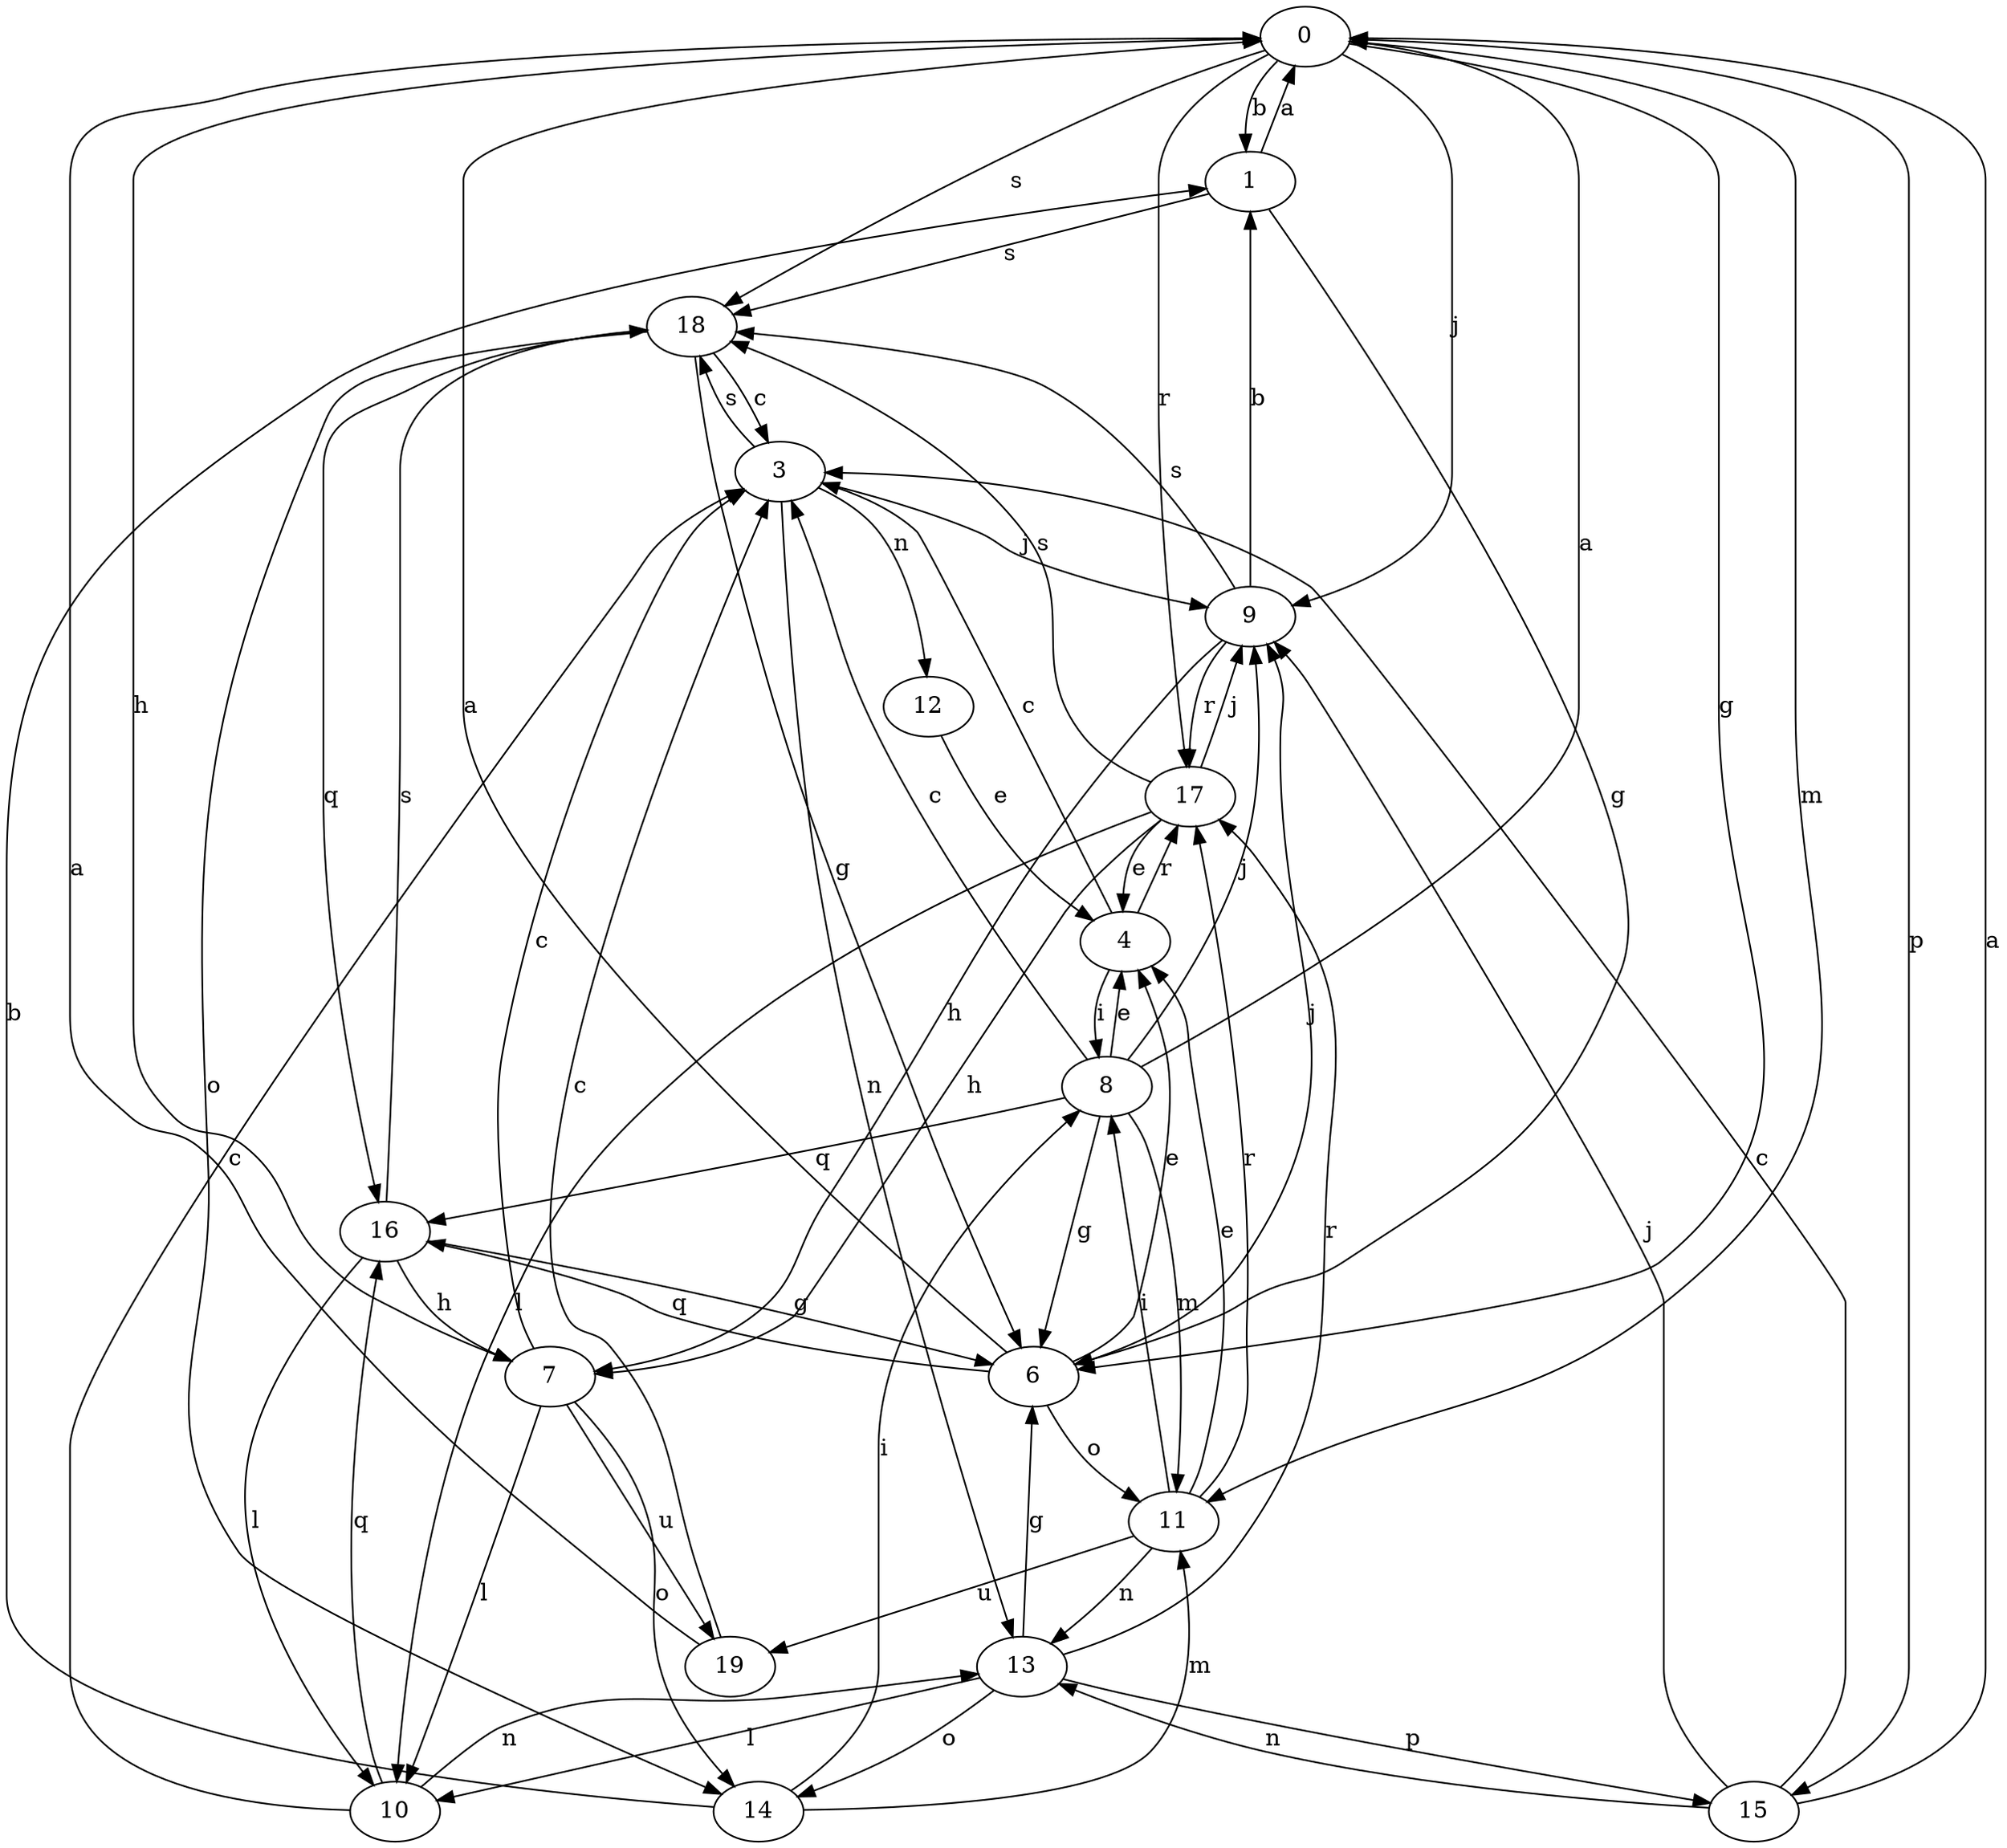 strict digraph  {
0;
1;
3;
4;
6;
7;
8;
9;
10;
11;
12;
13;
14;
15;
16;
17;
18;
19;
0 -> 1  [label=b];
0 -> 6  [label=g];
0 -> 7  [label=h];
0 -> 9  [label=j];
0 -> 11  [label=m];
0 -> 15  [label=p];
0 -> 17  [label=r];
0 -> 18  [label=s];
1 -> 0  [label=a];
1 -> 6  [label=g];
1 -> 18  [label=s];
3 -> 9  [label=j];
3 -> 12  [label=n];
3 -> 13  [label=n];
3 -> 18  [label=s];
4 -> 3  [label=c];
4 -> 8  [label=i];
4 -> 17  [label=r];
6 -> 0  [label=a];
6 -> 4  [label=e];
6 -> 9  [label=j];
6 -> 16  [label=q];
6 -> 11  [label=o];
7 -> 3  [label=c];
7 -> 10  [label=l];
7 -> 14  [label=o];
7 -> 19  [label=u];
8 -> 0  [label=a];
8 -> 3  [label=c];
8 -> 4  [label=e];
8 -> 6  [label=g];
8 -> 9  [label=j];
8 -> 11  [label=m];
8 -> 16  [label=q];
9 -> 1  [label=b];
9 -> 7  [label=h];
9 -> 17  [label=r];
9 -> 18  [label=s];
10 -> 3  [label=c];
10 -> 13  [label=n];
10 -> 16  [label=q];
11 -> 4  [label=e];
11 -> 8  [label=i];
11 -> 13  [label=n];
11 -> 17  [label=r];
11 -> 19  [label=u];
12 -> 4  [label=e];
13 -> 6  [label=g];
13 -> 10  [label=l];
13 -> 14  [label=o];
13 -> 15  [label=p];
13 -> 17  [label=r];
14 -> 1  [label=b];
14 -> 8  [label=i];
14 -> 11  [label=m];
15 -> 0  [label=a];
15 -> 3  [label=c];
15 -> 9  [label=j];
15 -> 13  [label=n];
16 -> 6  [label=g];
16 -> 7  [label=h];
16 -> 10  [label=l];
16 -> 18  [label=s];
17 -> 4  [label=e];
17 -> 7  [label=h];
17 -> 9  [label=j];
17 -> 10  [label=l];
17 -> 18  [label=s];
18 -> 3  [label=c];
18 -> 6  [label=g];
18 -> 14  [label=o];
18 -> 16  [label=q];
19 -> 0  [label=a];
19 -> 3  [label=c];
}
